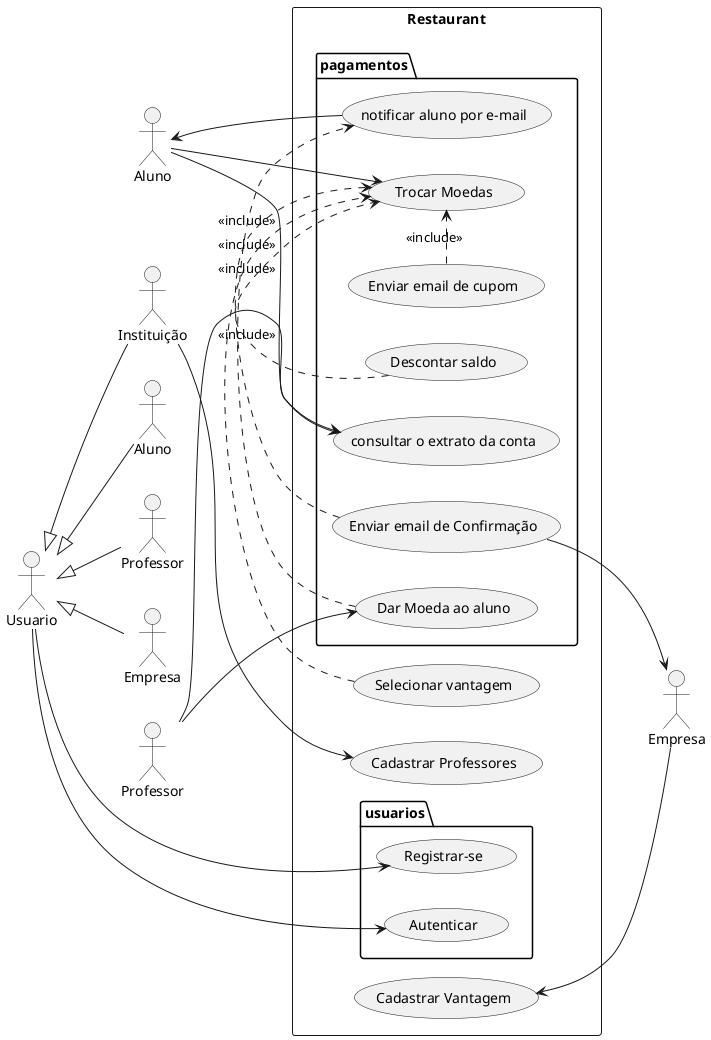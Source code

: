 @startuml Caso de Uso

left to right direction

actor "Usuario" as user
actor "Instituição" as instituicao
actor "Aluno" as aluno
actor "Professor" as professor
actor "Empresa" as empresa
rectangle Restaurant {
    package usuarios{
        usecase "Registrar-se" as registrarse
        usecase "Autenticar" as autenticar
    }
    package pagamentos{
        usecase "Dar Moeda ao aluno" as darMoedaAoAluno
        usecase "notificar aluno por e-mail" as notificarAlunoPorEmail
        usecase "consultar o extrato da conta" as consultarExtratoDaConta
        usecase "Trocar Moedas" as trocarMoedas
        usecase "Descontar saldo" as descontarSaldo
        usecase "Enviar email de cupom" as enviarEmailDeCupom
        usecase "Enviar email de Confirmação" as enviarEmailDeConfirmacao
    }
    usecase "Cadastrar Professores" as cadastrarProfessores
    usecase "Selecionar vantagem" as selecionarVantagem
    usecase "Cadastrar Vantagem" as cadastrarVantagem
}

user --> registrarse
user --> autenticar
user <|-- Aluno
user <|-- instituicao
user <|-- Professor
user <|-- Empresa
instituicao --> cadastrarProfessores

professor --> darMoedaAoAluno
darMoedaAoAluno .> notificarAlunoPorEmail: <<include>>
notificarAlunoPorEmail --> aluno
aluno --> consultarExtratoDaConta
professor --> consultarExtratoDaConta
aluno --> trocarMoedas
empresa --> cadastrarVantagem

selecionarVantagem .> trocarMoedas: <<include>>
descontarSaldo .> trocarMoedas: <<include>>
enviarEmailDeCupom .> trocarMoedas: <<include>>
enviarEmailDeConfirmacao .> trocarMoedas:<<include>>
enviarEmailDeConfirmacao --> empresa
@enduml
